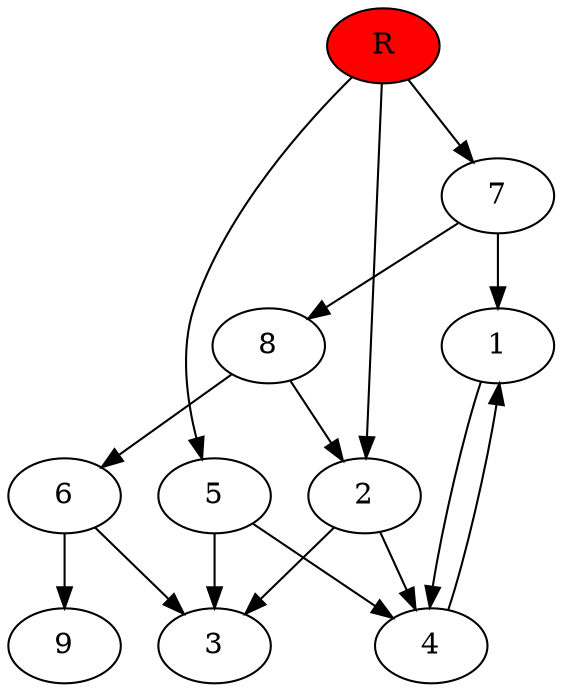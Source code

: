 digraph prb5775 {
	1
	2
	3
	4
	5
	6
	7
	8
	R [fillcolor="#ff0000" style=filled]
	1 -> 4
	2 -> 3
	2 -> 4
	4 -> 1
	5 -> 3
	5 -> 4
	6 -> 3
	6 -> 9
	7 -> 1
	7 -> 8
	8 -> 2
	8 -> 6
	R -> 2
	R -> 5
	R -> 7
}
